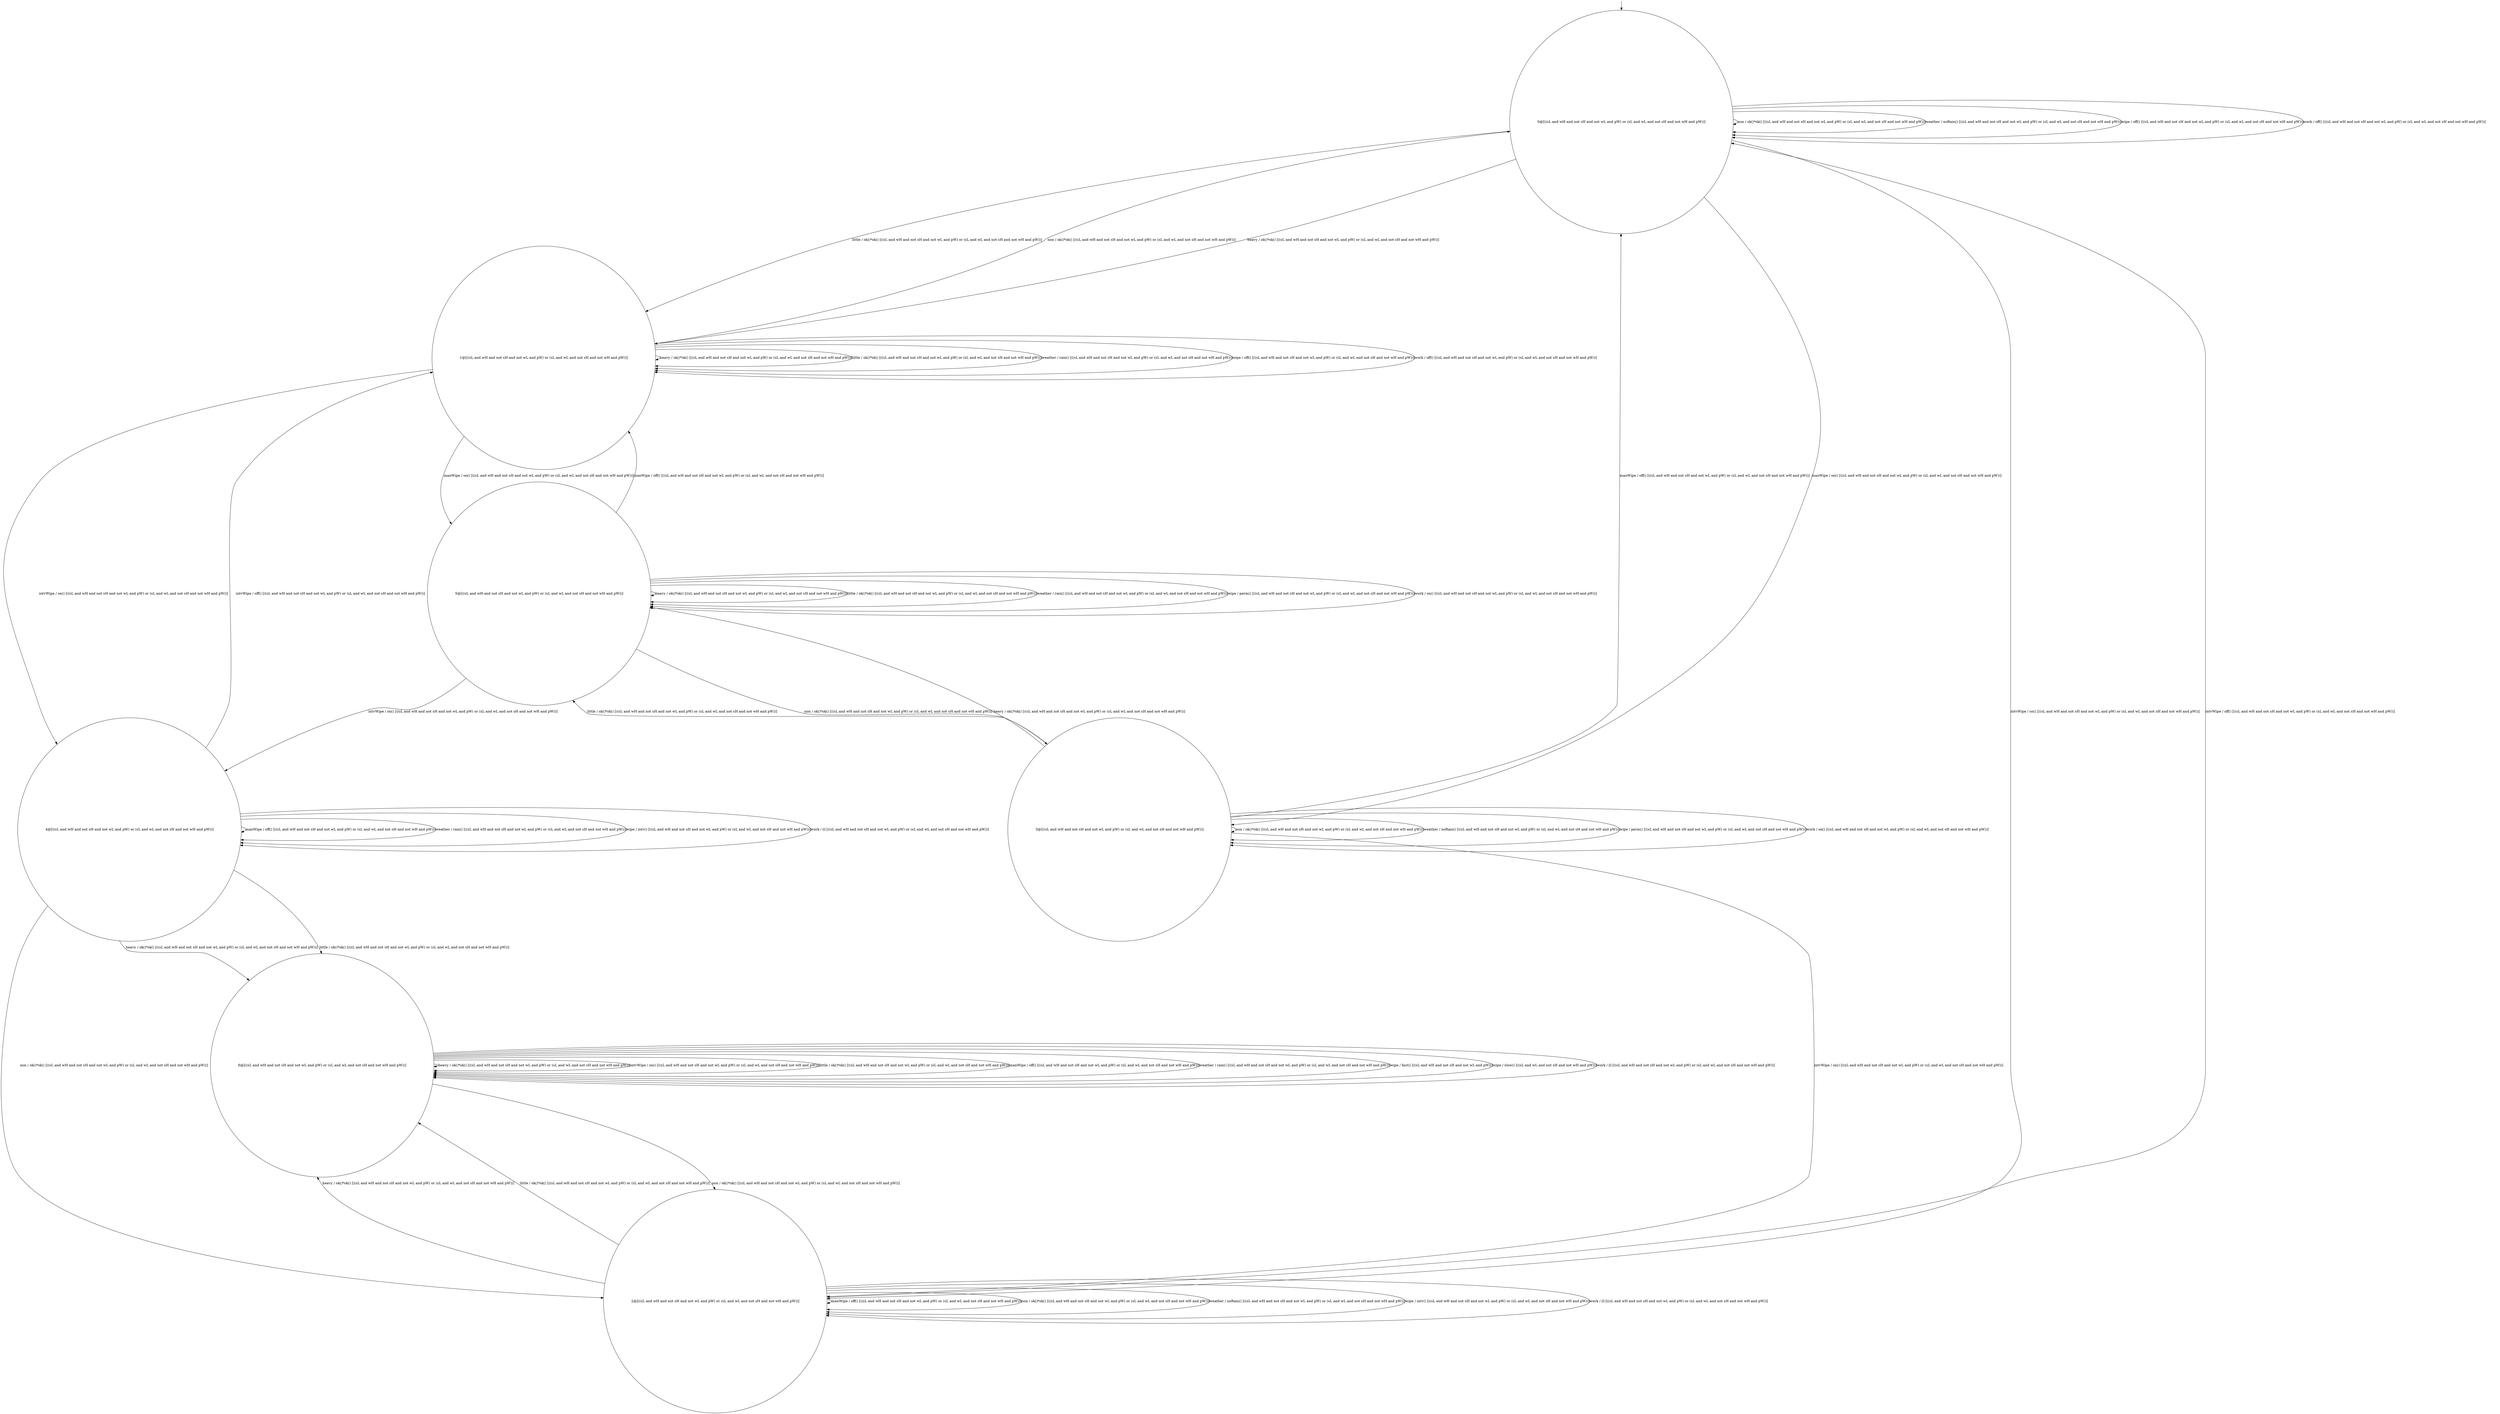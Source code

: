 digraph g {
	edge [lblstyle="above, sloped"];
	s0 [shape="circle" label="0@[((sL and wH and not sH and not wL and pW) or (sL and wL and not sH and not wH and pW))]"];
	s1 [shape="circle" label="1@[((sL and wH and not sH and not wL and pW) or (sL and wL and not sH and not wH and pW))]"];
	s2 [shape="circle" label="2@[((sL and wH and not sH and not wL and pW) or (sL and wL and not sH and not wH and pW))]"];
	s3 [shape="circle" label="3@[((sL and wH and not sH and not wL and pW) or (sL and wL and not sH and not wH and pW))]"];
	s4 [shape="circle" label="4@[((sL and wH and not sH and not wL and pW) or (sL and wL and not sH and not wH and pW))]"];
	s5 [shape="circle" label="5@[((sL and wH and not sH and not wL and pW) or (sL and wL and not sH and not wH and pW))]"];
	s6 [shape="circle" label="6@[((sL and wH and not sH and not wL and pW) or (sL and wL and not sH and not wH and pW))]"];
	s0 -> s1 [label="heavy / ok()*ok() [((sL and wH and not sH and not wL and pW) or (sL and wL and not sH and not wH and pW))]"];
	s0 -> s2 [label="intvWipe / on() [((sL and wH and not sH and not wL and pW) or (sL and wL and not sH and not wH and pW))]"];
	s0 -> s1 [label="little / ok()*ok() [((sL and wH and not sH and not wL and pW) or (sL and wL and not sH and not wH and pW))]"];
	s0 -> s3 [label="manWipe / on() [((sL and wH and not sH and not wL and pW) or (sL and wL and not sH and not wH and pW))]"];
	s0 -> s0 [label="non / ok()*ok() [((sL and wH and not sH and not wL and pW) or (sL and wL and not sH and not wH and pW))]"];
	s0 -> s0 [label="weather / noRain() [((sL and wH and not sH and not wL and pW) or (sL and wL and not sH and not wH and pW))]"];
	s0 -> s0 [label="wipe / off() [((sL and wH and not sH and not wL and pW) or (sL and wL and not sH and not wH and pW))]"];
	s0 -> s0 [label="work / off() [((sL and wH and not sH and not wL and pW) or (sL and wL and not sH and not wH and pW))]"];
	s1 -> s1 [label="heavy / ok()*ok() [((sL and wH and not sH and not wL and pW) or (sL and wL and not sH and not wH and pW))]"];
	s1 -> s4 [label="intvWipe / on() [((sL and wH and not sH and not wL and pW) or (sL and wL and not sH and not wH and pW))]"];
	s1 -> s1 [label="little / ok()*ok() [((sL and wH and not sH and not wL and pW) or (sL and wL and not sH and not wH and pW))]"];
	s1 -> s5 [label="manWipe / on() [((sL and wH and not sH and not wL and pW) or (sL and wL and not sH and not wH and pW))]"];
	s1 -> s0 [label="non / ok()*ok() [((sL and wH and not sH and not wL and pW) or (sL and wL and not sH and not wH and pW))]"];
	s1 -> s1 [label="weather / rain() [((sL and wH and not sH and not wL and pW) or (sL and wL and not sH and not wH and pW))]"];
	s1 -> s1 [label="wipe / off() [((sL and wH and not sH and not wL and pW) or (sL and wL and not sH and not wH and pW))]"];
	s1 -> s1 [label="work / off() [((sL and wH and not sH and not wL and pW) or (sL and wL and not sH and not wH and pW))]"];
	s2 -> s6 [label="heavy / ok()*ok() [((sL and wH and not sH and not wL and pW) or (sL and wL and not sH and not wH and pW))]"];
	s2 -> s0 [label="intvWipe / off() [((sL and wH and not sH and not wL and pW) or (sL and wL and not sH and not wH and pW))]"];
	s2 -> s6 [label="little / ok()*ok() [((sL and wH and not sH and not wL and pW) or (sL and wL and not sH and not wH and pW))]"];
	s2 -> s2 [label="manWipe / off() [((sL and wH and not sH and not wL and pW) or (sL and wL and not sH and not wH and pW))]"];
	s2 -> s2 [label="non / ok()*ok() [((sL and wH and not sH and not wL and pW) or (sL and wL and not sH and not wH and pW))]"];
	s2 -> s2 [label="weather / noRain() [((sL and wH and not sH and not wL and pW) or (sL and wL and not sH and not wH and pW))]"];
	s2 -> s2 [label="wipe / intv() [((sL and wH and not sH and not wL and pW) or (sL and wL and not sH and not wH and pW))]"];
	s2 -> s2 [label="work / Ω [((sL and wH and not sH and not wL and pW) or (sL and wL and not sH and not wH and pW))]"];
	s3 -> s5 [label="heavy / ok()*ok() [((sL and wH and not sH and not wL and pW) or (sL and wL and not sH and not wH and pW))]"];
	s3 -> s2 [label="intvWipe / on() [((sL and wH and not sH and not wL and pW) or (sL and wL and not sH and not wH and pW))]"];
	s3 -> s5 [label="little / ok()*ok() [((sL and wH and not sH and not wL and pW) or (sL and wL and not sH and not wH and pW))]"];
	s3 -> s0 [label="manWipe / off() [((sL and wH and not sH and not wL and pW) or (sL and wL and not sH and not wH and pW))]"];
	s3 -> s3 [label="non / ok()*ok() [((sL and wH and not sH and not wL and pW) or (sL and wL and not sH and not wH and pW))]"];
	s3 -> s3 [label="weather / noRain() [((sL and wH and not sH and not wL and pW) or (sL and wL and not sH and not wH and pW))]"];
	s3 -> s3 [label="wipe / perm() [((sL and wH and not sH and not wL and pW) or (sL and wL and not sH and not wH and pW))]"];
	s3 -> s3 [label="work / on() [((sL and wH and not sH and not wL and pW) or (sL and wL and not sH and not wH and pW))]"];
	s4 -> s6 [label="heavy / ok()*ok() [((sL and wH and not sH and not wL and pW) or (sL and wL and not sH and not wH and pW))]"];
	s4 -> s1 [label="intvWipe / off() [((sL and wH and not sH and not wL and pW) or (sL and wL and not sH and not wH and pW))]"];
	s4 -> s6 [label="little / ok()*ok() [((sL and wH and not sH and not wL and pW) or (sL and wL and not sH and not wH and pW))]"];
	s4 -> s4 [label="manWipe / off() [((sL and wH and not sH and not wL and pW) or (sL and wL and not sH and not wH and pW))]"];
	s4 -> s2 [label="non / ok()*ok() [((sL and wH and not sH and not wL and pW) or (sL and wL and not sH and not wH and pW))]"];
	s4 -> s4 [label="weather / rain() [((sL and wH and not sH and not wL and pW) or (sL and wL and not sH and not wH and pW))]"];
	s4 -> s4 [label="wipe / intv() [((sL and wH and not sH and not wL and pW) or (sL and wL and not sH and not wH and pW))]"];
	s4 -> s4 [label="work / Ω [((sL and wH and not sH and not wL and pW) or (sL and wL and not sH and not wH and pW))]"];
	s5 -> s5 [label="heavy / ok()*ok() [((sL and wH and not sH and not wL and pW) or (sL and wL and not sH and not wH and pW))]"];
	s5 -> s4 [label="intvWipe / on() [((sL and wH and not sH and not wL and pW) or (sL and wL and not sH and not wH and pW))]"];
	s5 -> s5 [label="little / ok()*ok() [((sL and wH and not sH and not wL and pW) or (sL and wL and not sH and not wH and pW))]"];
	s5 -> s1 [label="manWipe / off() [((sL and wH and not sH and not wL and pW) or (sL and wL and not sH and not wH and pW))]"];
	s5 -> s3 [label="non / ok()*ok() [((sL and wH and not sH and not wL and pW) or (sL and wL and not sH and not wH and pW))]"];
	s5 -> s5 [label="weather / rain() [((sL and wH and not sH and not wL and pW) or (sL and wL and not sH and not wH and pW))]"];
	s5 -> s5 [label="wipe / perm() [((sL and wH and not sH and not wL and pW) or (sL and wL and not sH and not wH and pW))]"];
	s5 -> s5 [label="work / on() [((sL and wH and not sH and not wL and pW) or (sL and wL and not sH and not wH and pW))]"];
	s6 -> s6 [label="heavy / ok()*ok() [((sL and wH and not sH and not wL and pW) or (sL and wL and not sH and not wH and pW))]"];
	s6 -> s6 [label="intvWipe / on() [((sL and wH and not sH and not wL and pW) or (sL and wL and not sH and not wH and pW))]"];
	s6 -> s6 [label="little / ok()*ok() [((sL and wH and not sH and not wL and pW) or (sL and wL and not sH and not wH and pW))]"];
	s6 -> s6 [label="manWipe / off() [((sL and wH and not sH and not wL and pW) or (sL and wL and not sH and not wH and pW))]"];
	s6 -> s2 [label="non / ok()*ok() [((sL and wH and not sH and not wL and pW) or (sL and wL and not sH and not wH and pW))]"];
	s6 -> s6 [label="weather / rain() [((sL and wH and not sH and not wL and pW) or (sL and wL and not sH and not wH and pW))]"];
	s6 -> s6 [label="wipe / fast() [((sL and wH and not sH and not wL and pW))]"];
	s6 -> s6 [label="wipe / slow() [((sL and wL and not sH and not wH and pW))]"];
	s6 -> s6 [label="work / Ω [((sL and wH and not sH and not wL and pW) or (sL and wL and not sH and not wH and pW))]"];
	__start0 [label="" shape="none" width="0" height="0"];
	__start0 -> s0;
}